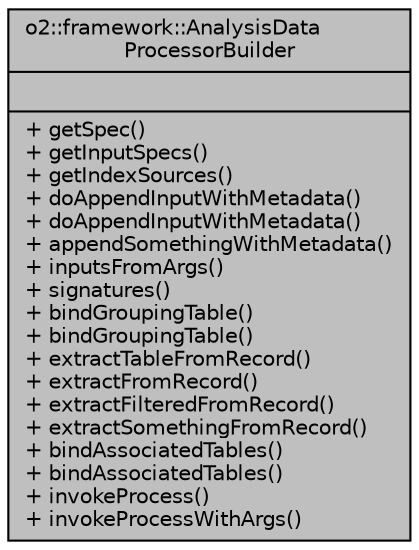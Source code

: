 digraph "o2::framework::AnalysisDataProcessorBuilder"
{
 // INTERACTIVE_SVG=YES
  bgcolor="transparent";
  edge [fontname="Helvetica",fontsize="10",labelfontname="Helvetica",labelfontsize="10"];
  node [fontname="Helvetica",fontsize="10",shape=record];
  Node1 [label="{o2::framework::AnalysisData\lProcessorBuilder\n||+ getSpec()\l+ getInputSpecs()\l+ getIndexSources()\l+ doAppendInputWithMetadata()\l+ doAppendInputWithMetadata()\l+ appendSomethingWithMetadata()\l+ inputsFromArgs()\l+ signatures()\l+ bindGroupingTable()\l+ bindGroupingTable()\l+ extractTableFromRecord()\l+ extractFromRecord()\l+ extractFilteredFromRecord()\l+ extractSomethingFromRecord()\l+ bindAssociatedTables()\l+ bindAssociatedTables()\l+ invokeProcess()\l+ invokeProcessWithArgs()\l}",height=0.2,width=0.4,color="black", fillcolor="grey75", style="filled", fontcolor="black"];
}
